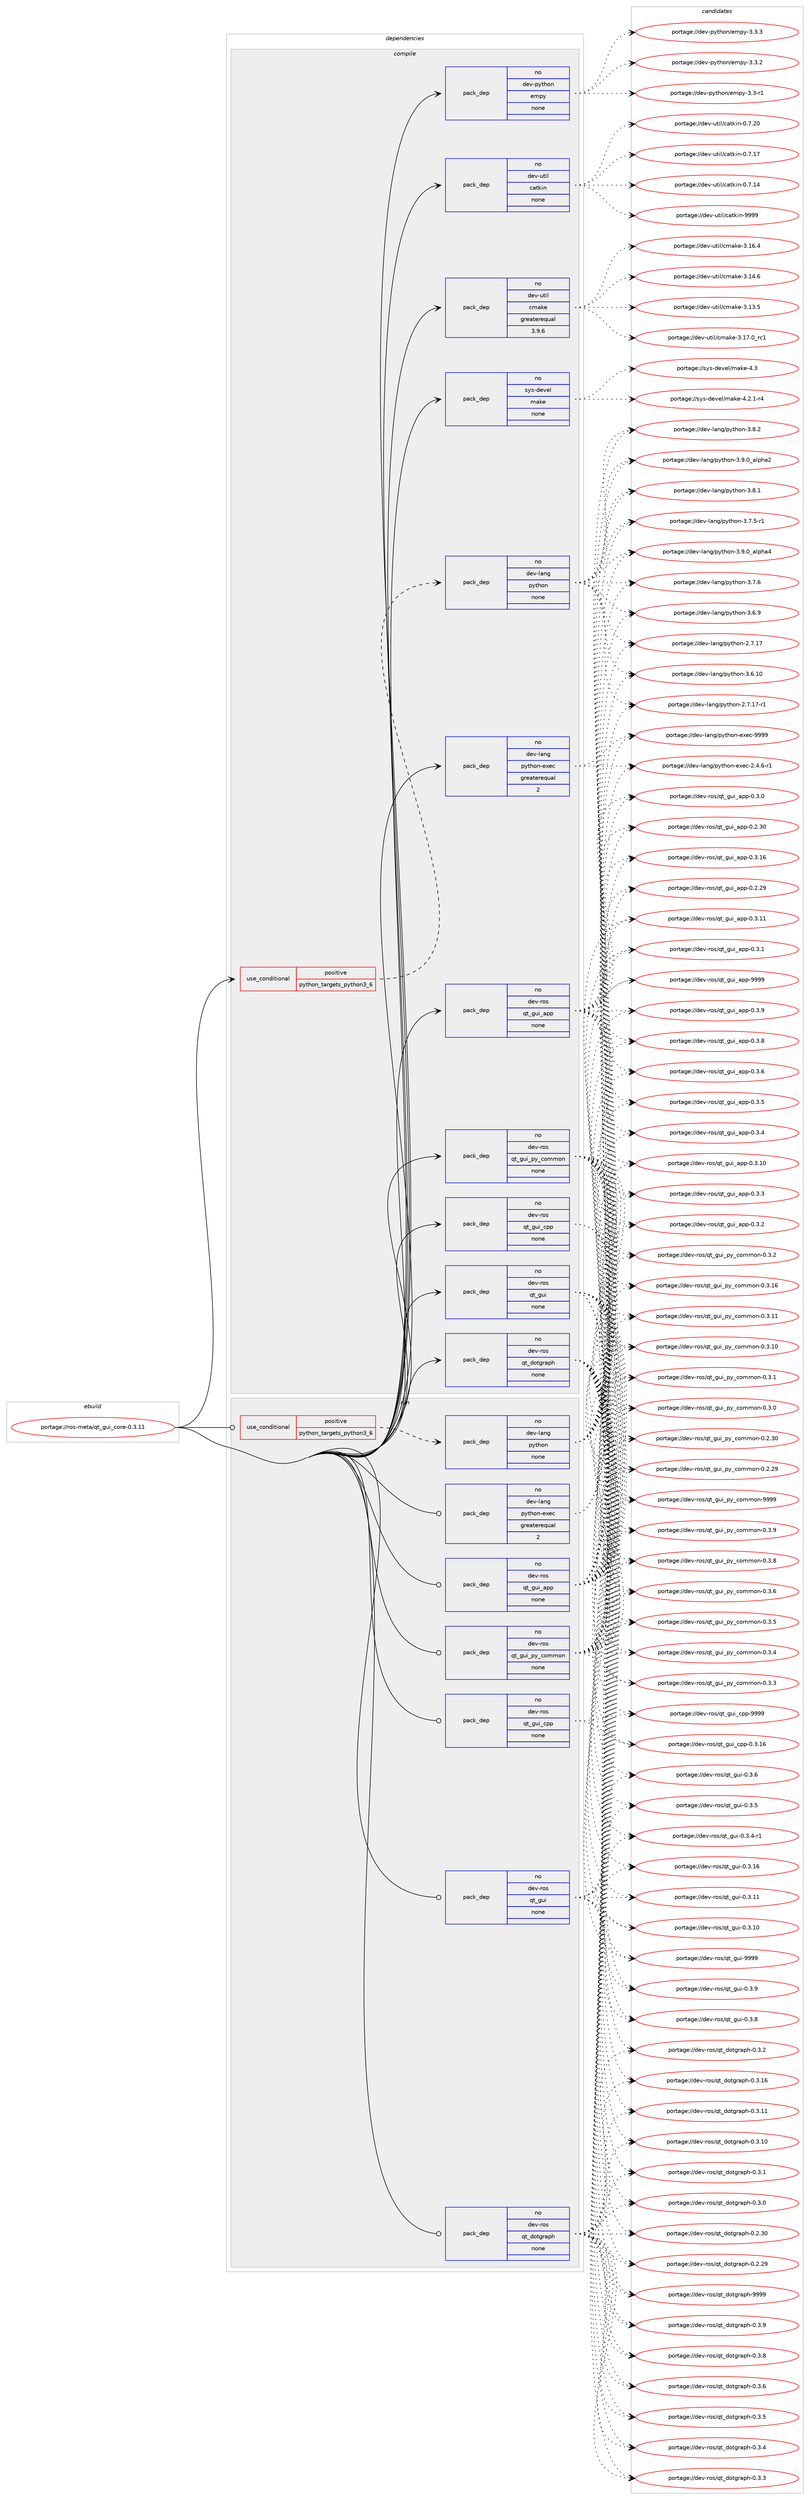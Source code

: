 digraph prolog {

# *************
# Graph options
# *************

newrank=true;
concentrate=true;
compound=true;
graph [rankdir=LR,fontname=Helvetica,fontsize=10,ranksep=1.5];#, ranksep=2.5, nodesep=0.2];
edge  [arrowhead=vee];
node  [fontname=Helvetica,fontsize=10];

# **********
# The ebuild
# **********

subgraph cluster_leftcol {
color=gray;
rank=same;
label=<<i>ebuild</i>>;
id [label="portage://ros-meta/qt_gui_core-0.3.11", color=red, width=4, href="../ros-meta/qt_gui_core-0.3.11.svg"];
}

# ****************
# The dependencies
# ****************

subgraph cluster_midcol {
color=gray;
label=<<i>dependencies</i>>;
subgraph cluster_compile {
fillcolor="#eeeeee";
style=filled;
label=<<i>compile</i>>;
subgraph cond12114 {
dependency60957 [label=<<TABLE BORDER="0" CELLBORDER="1" CELLSPACING="0" CELLPADDING="4"><TR><TD ROWSPAN="3" CELLPADDING="10">use_conditional</TD></TR><TR><TD>positive</TD></TR><TR><TD>python_targets_python3_6</TD></TR></TABLE>>, shape=none, color=red];
subgraph pack47570 {
dependency60958 [label=<<TABLE BORDER="0" CELLBORDER="1" CELLSPACING="0" CELLPADDING="4" WIDTH="220"><TR><TD ROWSPAN="6" CELLPADDING="30">pack_dep</TD></TR><TR><TD WIDTH="110">no</TD></TR><TR><TD>dev-lang</TD></TR><TR><TD>python</TD></TR><TR><TD>none</TD></TR><TR><TD></TD></TR></TABLE>>, shape=none, color=blue];
}
dependency60957:e -> dependency60958:w [weight=20,style="dashed",arrowhead="vee"];
}
id:e -> dependency60957:w [weight=20,style="solid",arrowhead="vee"];
subgraph pack47571 {
dependency60959 [label=<<TABLE BORDER="0" CELLBORDER="1" CELLSPACING="0" CELLPADDING="4" WIDTH="220"><TR><TD ROWSPAN="6" CELLPADDING="30">pack_dep</TD></TR><TR><TD WIDTH="110">no</TD></TR><TR><TD>dev-lang</TD></TR><TR><TD>python-exec</TD></TR><TR><TD>greaterequal</TD></TR><TR><TD>2</TD></TR></TABLE>>, shape=none, color=blue];
}
id:e -> dependency60959:w [weight=20,style="solid",arrowhead="vee"];
subgraph pack47572 {
dependency60960 [label=<<TABLE BORDER="0" CELLBORDER="1" CELLSPACING="0" CELLPADDING="4" WIDTH="220"><TR><TD ROWSPAN="6" CELLPADDING="30">pack_dep</TD></TR><TR><TD WIDTH="110">no</TD></TR><TR><TD>dev-python</TD></TR><TR><TD>empy</TD></TR><TR><TD>none</TD></TR><TR><TD></TD></TR></TABLE>>, shape=none, color=blue];
}
id:e -> dependency60960:w [weight=20,style="solid",arrowhead="vee"];
subgraph pack47573 {
dependency60961 [label=<<TABLE BORDER="0" CELLBORDER="1" CELLSPACING="0" CELLPADDING="4" WIDTH="220"><TR><TD ROWSPAN="6" CELLPADDING="30">pack_dep</TD></TR><TR><TD WIDTH="110">no</TD></TR><TR><TD>dev-ros</TD></TR><TR><TD>qt_dotgraph</TD></TR><TR><TD>none</TD></TR><TR><TD></TD></TR></TABLE>>, shape=none, color=blue];
}
id:e -> dependency60961:w [weight=20,style="solid",arrowhead="vee"];
subgraph pack47574 {
dependency60962 [label=<<TABLE BORDER="0" CELLBORDER="1" CELLSPACING="0" CELLPADDING="4" WIDTH="220"><TR><TD ROWSPAN="6" CELLPADDING="30">pack_dep</TD></TR><TR><TD WIDTH="110">no</TD></TR><TR><TD>dev-ros</TD></TR><TR><TD>qt_gui</TD></TR><TR><TD>none</TD></TR><TR><TD></TD></TR></TABLE>>, shape=none, color=blue];
}
id:e -> dependency60962:w [weight=20,style="solid",arrowhead="vee"];
subgraph pack47575 {
dependency60963 [label=<<TABLE BORDER="0" CELLBORDER="1" CELLSPACING="0" CELLPADDING="4" WIDTH="220"><TR><TD ROWSPAN="6" CELLPADDING="30">pack_dep</TD></TR><TR><TD WIDTH="110">no</TD></TR><TR><TD>dev-ros</TD></TR><TR><TD>qt_gui_app</TD></TR><TR><TD>none</TD></TR><TR><TD></TD></TR></TABLE>>, shape=none, color=blue];
}
id:e -> dependency60963:w [weight=20,style="solid",arrowhead="vee"];
subgraph pack47576 {
dependency60964 [label=<<TABLE BORDER="0" CELLBORDER="1" CELLSPACING="0" CELLPADDING="4" WIDTH="220"><TR><TD ROWSPAN="6" CELLPADDING="30">pack_dep</TD></TR><TR><TD WIDTH="110">no</TD></TR><TR><TD>dev-ros</TD></TR><TR><TD>qt_gui_cpp</TD></TR><TR><TD>none</TD></TR><TR><TD></TD></TR></TABLE>>, shape=none, color=blue];
}
id:e -> dependency60964:w [weight=20,style="solid",arrowhead="vee"];
subgraph pack47577 {
dependency60965 [label=<<TABLE BORDER="0" CELLBORDER="1" CELLSPACING="0" CELLPADDING="4" WIDTH="220"><TR><TD ROWSPAN="6" CELLPADDING="30">pack_dep</TD></TR><TR><TD WIDTH="110">no</TD></TR><TR><TD>dev-ros</TD></TR><TR><TD>qt_gui_py_common</TD></TR><TR><TD>none</TD></TR><TR><TD></TD></TR></TABLE>>, shape=none, color=blue];
}
id:e -> dependency60965:w [weight=20,style="solid",arrowhead="vee"];
subgraph pack47578 {
dependency60966 [label=<<TABLE BORDER="0" CELLBORDER="1" CELLSPACING="0" CELLPADDING="4" WIDTH="220"><TR><TD ROWSPAN="6" CELLPADDING="30">pack_dep</TD></TR><TR><TD WIDTH="110">no</TD></TR><TR><TD>dev-util</TD></TR><TR><TD>catkin</TD></TR><TR><TD>none</TD></TR><TR><TD></TD></TR></TABLE>>, shape=none, color=blue];
}
id:e -> dependency60966:w [weight=20,style="solid",arrowhead="vee"];
subgraph pack47579 {
dependency60967 [label=<<TABLE BORDER="0" CELLBORDER="1" CELLSPACING="0" CELLPADDING="4" WIDTH="220"><TR><TD ROWSPAN="6" CELLPADDING="30">pack_dep</TD></TR><TR><TD WIDTH="110">no</TD></TR><TR><TD>dev-util</TD></TR><TR><TD>cmake</TD></TR><TR><TD>greaterequal</TD></TR><TR><TD>3.9.6</TD></TR></TABLE>>, shape=none, color=blue];
}
id:e -> dependency60967:w [weight=20,style="solid",arrowhead="vee"];
subgraph pack47580 {
dependency60968 [label=<<TABLE BORDER="0" CELLBORDER="1" CELLSPACING="0" CELLPADDING="4" WIDTH="220"><TR><TD ROWSPAN="6" CELLPADDING="30">pack_dep</TD></TR><TR><TD WIDTH="110">no</TD></TR><TR><TD>sys-devel</TD></TR><TR><TD>make</TD></TR><TR><TD>none</TD></TR><TR><TD></TD></TR></TABLE>>, shape=none, color=blue];
}
id:e -> dependency60968:w [weight=20,style="solid",arrowhead="vee"];
}
subgraph cluster_compileandrun {
fillcolor="#eeeeee";
style=filled;
label=<<i>compile and run</i>>;
}
subgraph cluster_run {
fillcolor="#eeeeee";
style=filled;
label=<<i>run</i>>;
subgraph cond12115 {
dependency60969 [label=<<TABLE BORDER="0" CELLBORDER="1" CELLSPACING="0" CELLPADDING="4"><TR><TD ROWSPAN="3" CELLPADDING="10">use_conditional</TD></TR><TR><TD>positive</TD></TR><TR><TD>python_targets_python3_6</TD></TR></TABLE>>, shape=none, color=red];
subgraph pack47581 {
dependency60970 [label=<<TABLE BORDER="0" CELLBORDER="1" CELLSPACING="0" CELLPADDING="4" WIDTH="220"><TR><TD ROWSPAN="6" CELLPADDING="30">pack_dep</TD></TR><TR><TD WIDTH="110">no</TD></TR><TR><TD>dev-lang</TD></TR><TR><TD>python</TD></TR><TR><TD>none</TD></TR><TR><TD></TD></TR></TABLE>>, shape=none, color=blue];
}
dependency60969:e -> dependency60970:w [weight=20,style="dashed",arrowhead="vee"];
}
id:e -> dependency60969:w [weight=20,style="solid",arrowhead="odot"];
subgraph pack47582 {
dependency60971 [label=<<TABLE BORDER="0" CELLBORDER="1" CELLSPACING="0" CELLPADDING="4" WIDTH="220"><TR><TD ROWSPAN="6" CELLPADDING="30">pack_dep</TD></TR><TR><TD WIDTH="110">no</TD></TR><TR><TD>dev-lang</TD></TR><TR><TD>python-exec</TD></TR><TR><TD>greaterequal</TD></TR><TR><TD>2</TD></TR></TABLE>>, shape=none, color=blue];
}
id:e -> dependency60971:w [weight=20,style="solid",arrowhead="odot"];
subgraph pack47583 {
dependency60972 [label=<<TABLE BORDER="0" CELLBORDER="1" CELLSPACING="0" CELLPADDING="4" WIDTH="220"><TR><TD ROWSPAN="6" CELLPADDING="30">pack_dep</TD></TR><TR><TD WIDTH="110">no</TD></TR><TR><TD>dev-ros</TD></TR><TR><TD>qt_dotgraph</TD></TR><TR><TD>none</TD></TR><TR><TD></TD></TR></TABLE>>, shape=none, color=blue];
}
id:e -> dependency60972:w [weight=20,style="solid",arrowhead="odot"];
subgraph pack47584 {
dependency60973 [label=<<TABLE BORDER="0" CELLBORDER="1" CELLSPACING="0" CELLPADDING="4" WIDTH="220"><TR><TD ROWSPAN="6" CELLPADDING="30">pack_dep</TD></TR><TR><TD WIDTH="110">no</TD></TR><TR><TD>dev-ros</TD></TR><TR><TD>qt_gui</TD></TR><TR><TD>none</TD></TR><TR><TD></TD></TR></TABLE>>, shape=none, color=blue];
}
id:e -> dependency60973:w [weight=20,style="solid",arrowhead="odot"];
subgraph pack47585 {
dependency60974 [label=<<TABLE BORDER="0" CELLBORDER="1" CELLSPACING="0" CELLPADDING="4" WIDTH="220"><TR><TD ROWSPAN="6" CELLPADDING="30">pack_dep</TD></TR><TR><TD WIDTH="110">no</TD></TR><TR><TD>dev-ros</TD></TR><TR><TD>qt_gui_app</TD></TR><TR><TD>none</TD></TR><TR><TD></TD></TR></TABLE>>, shape=none, color=blue];
}
id:e -> dependency60974:w [weight=20,style="solid",arrowhead="odot"];
subgraph pack47586 {
dependency60975 [label=<<TABLE BORDER="0" CELLBORDER="1" CELLSPACING="0" CELLPADDING="4" WIDTH="220"><TR><TD ROWSPAN="6" CELLPADDING="30">pack_dep</TD></TR><TR><TD WIDTH="110">no</TD></TR><TR><TD>dev-ros</TD></TR><TR><TD>qt_gui_cpp</TD></TR><TR><TD>none</TD></TR><TR><TD></TD></TR></TABLE>>, shape=none, color=blue];
}
id:e -> dependency60975:w [weight=20,style="solid",arrowhead="odot"];
subgraph pack47587 {
dependency60976 [label=<<TABLE BORDER="0" CELLBORDER="1" CELLSPACING="0" CELLPADDING="4" WIDTH="220"><TR><TD ROWSPAN="6" CELLPADDING="30">pack_dep</TD></TR><TR><TD WIDTH="110">no</TD></TR><TR><TD>dev-ros</TD></TR><TR><TD>qt_gui_py_common</TD></TR><TR><TD>none</TD></TR><TR><TD></TD></TR></TABLE>>, shape=none, color=blue];
}
id:e -> dependency60976:w [weight=20,style="solid",arrowhead="odot"];
}
}

# **************
# The candidates
# **************

subgraph cluster_choices {
rank=same;
color=gray;
label=<<i>candidates</i>>;

subgraph choice47570 {
color=black;
nodesep=1;
choice10010111845108971101034711212111610411111045514657464895971081121049752 [label="portage://dev-lang/python-3.9.0_alpha4", color=red, width=4,href="../dev-lang/python-3.9.0_alpha4.svg"];
choice10010111845108971101034711212111610411111045514657464895971081121049750 [label="portage://dev-lang/python-3.9.0_alpha2", color=red, width=4,href="../dev-lang/python-3.9.0_alpha2.svg"];
choice100101118451089711010347112121116104111110455146564650 [label="portage://dev-lang/python-3.8.2", color=red, width=4,href="../dev-lang/python-3.8.2.svg"];
choice100101118451089711010347112121116104111110455146564649 [label="portage://dev-lang/python-3.8.1", color=red, width=4,href="../dev-lang/python-3.8.1.svg"];
choice100101118451089711010347112121116104111110455146554654 [label="portage://dev-lang/python-3.7.6", color=red, width=4,href="../dev-lang/python-3.7.6.svg"];
choice1001011184510897110103471121211161041111104551465546534511449 [label="portage://dev-lang/python-3.7.5-r1", color=red, width=4,href="../dev-lang/python-3.7.5-r1.svg"];
choice100101118451089711010347112121116104111110455146544657 [label="portage://dev-lang/python-3.6.9", color=red, width=4,href="../dev-lang/python-3.6.9.svg"];
choice10010111845108971101034711212111610411111045514654464948 [label="portage://dev-lang/python-3.6.10", color=red, width=4,href="../dev-lang/python-3.6.10.svg"];
choice100101118451089711010347112121116104111110455046554649554511449 [label="portage://dev-lang/python-2.7.17-r1", color=red, width=4,href="../dev-lang/python-2.7.17-r1.svg"];
choice10010111845108971101034711212111610411111045504655464955 [label="portage://dev-lang/python-2.7.17", color=red, width=4,href="../dev-lang/python-2.7.17.svg"];
dependency60958:e -> choice10010111845108971101034711212111610411111045514657464895971081121049752:w [style=dotted,weight="100"];
dependency60958:e -> choice10010111845108971101034711212111610411111045514657464895971081121049750:w [style=dotted,weight="100"];
dependency60958:e -> choice100101118451089711010347112121116104111110455146564650:w [style=dotted,weight="100"];
dependency60958:e -> choice100101118451089711010347112121116104111110455146564649:w [style=dotted,weight="100"];
dependency60958:e -> choice100101118451089711010347112121116104111110455146554654:w [style=dotted,weight="100"];
dependency60958:e -> choice1001011184510897110103471121211161041111104551465546534511449:w [style=dotted,weight="100"];
dependency60958:e -> choice100101118451089711010347112121116104111110455146544657:w [style=dotted,weight="100"];
dependency60958:e -> choice10010111845108971101034711212111610411111045514654464948:w [style=dotted,weight="100"];
dependency60958:e -> choice100101118451089711010347112121116104111110455046554649554511449:w [style=dotted,weight="100"];
dependency60958:e -> choice10010111845108971101034711212111610411111045504655464955:w [style=dotted,weight="100"];
}
subgraph choice47571 {
color=black;
nodesep=1;
choice10010111845108971101034711212111610411111045101120101994557575757 [label="portage://dev-lang/python-exec-9999", color=red, width=4,href="../dev-lang/python-exec-9999.svg"];
choice10010111845108971101034711212111610411111045101120101994550465246544511449 [label="portage://dev-lang/python-exec-2.4.6-r1", color=red, width=4,href="../dev-lang/python-exec-2.4.6-r1.svg"];
dependency60959:e -> choice10010111845108971101034711212111610411111045101120101994557575757:w [style=dotted,weight="100"];
dependency60959:e -> choice10010111845108971101034711212111610411111045101120101994550465246544511449:w [style=dotted,weight="100"];
}
subgraph choice47572 {
color=black;
nodesep=1;
choice1001011184511212111610411111047101109112121455146514651 [label="portage://dev-python/empy-3.3.3", color=red, width=4,href="../dev-python/empy-3.3.3.svg"];
choice1001011184511212111610411111047101109112121455146514650 [label="portage://dev-python/empy-3.3.2", color=red, width=4,href="../dev-python/empy-3.3.2.svg"];
choice1001011184511212111610411111047101109112121455146514511449 [label="portage://dev-python/empy-3.3-r1", color=red, width=4,href="../dev-python/empy-3.3-r1.svg"];
dependency60960:e -> choice1001011184511212111610411111047101109112121455146514651:w [style=dotted,weight="100"];
dependency60960:e -> choice1001011184511212111610411111047101109112121455146514650:w [style=dotted,weight="100"];
dependency60960:e -> choice1001011184511212111610411111047101109112121455146514511449:w [style=dotted,weight="100"];
}
subgraph choice47573 {
color=black;
nodesep=1;
choice100101118451141111154711311695100111116103114971121044557575757 [label="portage://dev-ros/qt_dotgraph-9999", color=red, width=4,href="../dev-ros/qt_dotgraph-9999.svg"];
choice10010111845114111115471131169510011111610311497112104454846514657 [label="portage://dev-ros/qt_dotgraph-0.3.9", color=red, width=4,href="../dev-ros/qt_dotgraph-0.3.9.svg"];
choice10010111845114111115471131169510011111610311497112104454846514656 [label="portage://dev-ros/qt_dotgraph-0.3.8", color=red, width=4,href="../dev-ros/qt_dotgraph-0.3.8.svg"];
choice10010111845114111115471131169510011111610311497112104454846514654 [label="portage://dev-ros/qt_dotgraph-0.3.6", color=red, width=4,href="../dev-ros/qt_dotgraph-0.3.6.svg"];
choice10010111845114111115471131169510011111610311497112104454846514653 [label="portage://dev-ros/qt_dotgraph-0.3.5", color=red, width=4,href="../dev-ros/qt_dotgraph-0.3.5.svg"];
choice10010111845114111115471131169510011111610311497112104454846514652 [label="portage://dev-ros/qt_dotgraph-0.3.4", color=red, width=4,href="../dev-ros/qt_dotgraph-0.3.4.svg"];
choice10010111845114111115471131169510011111610311497112104454846514651 [label="portage://dev-ros/qt_dotgraph-0.3.3", color=red, width=4,href="../dev-ros/qt_dotgraph-0.3.3.svg"];
choice10010111845114111115471131169510011111610311497112104454846514650 [label="portage://dev-ros/qt_dotgraph-0.3.2", color=red, width=4,href="../dev-ros/qt_dotgraph-0.3.2.svg"];
choice1001011184511411111547113116951001111161031149711210445484651464954 [label="portage://dev-ros/qt_dotgraph-0.3.16", color=red, width=4,href="../dev-ros/qt_dotgraph-0.3.16.svg"];
choice1001011184511411111547113116951001111161031149711210445484651464949 [label="portage://dev-ros/qt_dotgraph-0.3.11", color=red, width=4,href="../dev-ros/qt_dotgraph-0.3.11.svg"];
choice1001011184511411111547113116951001111161031149711210445484651464948 [label="portage://dev-ros/qt_dotgraph-0.3.10", color=red, width=4,href="../dev-ros/qt_dotgraph-0.3.10.svg"];
choice10010111845114111115471131169510011111610311497112104454846514649 [label="portage://dev-ros/qt_dotgraph-0.3.1", color=red, width=4,href="../dev-ros/qt_dotgraph-0.3.1.svg"];
choice10010111845114111115471131169510011111610311497112104454846514648 [label="portage://dev-ros/qt_dotgraph-0.3.0", color=red, width=4,href="../dev-ros/qt_dotgraph-0.3.0.svg"];
choice1001011184511411111547113116951001111161031149711210445484650465148 [label="portage://dev-ros/qt_dotgraph-0.2.30", color=red, width=4,href="../dev-ros/qt_dotgraph-0.2.30.svg"];
choice1001011184511411111547113116951001111161031149711210445484650465057 [label="portage://dev-ros/qt_dotgraph-0.2.29", color=red, width=4,href="../dev-ros/qt_dotgraph-0.2.29.svg"];
dependency60961:e -> choice100101118451141111154711311695100111116103114971121044557575757:w [style=dotted,weight="100"];
dependency60961:e -> choice10010111845114111115471131169510011111610311497112104454846514657:w [style=dotted,weight="100"];
dependency60961:e -> choice10010111845114111115471131169510011111610311497112104454846514656:w [style=dotted,weight="100"];
dependency60961:e -> choice10010111845114111115471131169510011111610311497112104454846514654:w [style=dotted,weight="100"];
dependency60961:e -> choice10010111845114111115471131169510011111610311497112104454846514653:w [style=dotted,weight="100"];
dependency60961:e -> choice10010111845114111115471131169510011111610311497112104454846514652:w [style=dotted,weight="100"];
dependency60961:e -> choice10010111845114111115471131169510011111610311497112104454846514651:w [style=dotted,weight="100"];
dependency60961:e -> choice10010111845114111115471131169510011111610311497112104454846514650:w [style=dotted,weight="100"];
dependency60961:e -> choice1001011184511411111547113116951001111161031149711210445484651464954:w [style=dotted,weight="100"];
dependency60961:e -> choice1001011184511411111547113116951001111161031149711210445484651464949:w [style=dotted,weight="100"];
dependency60961:e -> choice1001011184511411111547113116951001111161031149711210445484651464948:w [style=dotted,weight="100"];
dependency60961:e -> choice10010111845114111115471131169510011111610311497112104454846514649:w [style=dotted,weight="100"];
dependency60961:e -> choice10010111845114111115471131169510011111610311497112104454846514648:w [style=dotted,weight="100"];
dependency60961:e -> choice1001011184511411111547113116951001111161031149711210445484650465148:w [style=dotted,weight="100"];
dependency60961:e -> choice1001011184511411111547113116951001111161031149711210445484650465057:w [style=dotted,weight="100"];
}
subgraph choice47574 {
color=black;
nodesep=1;
choice1001011184511411111547113116951031171054557575757 [label="portage://dev-ros/qt_gui-9999", color=red, width=4,href="../dev-ros/qt_gui-9999.svg"];
choice100101118451141111154711311695103117105454846514657 [label="portage://dev-ros/qt_gui-0.3.9", color=red, width=4,href="../dev-ros/qt_gui-0.3.9.svg"];
choice100101118451141111154711311695103117105454846514656 [label="portage://dev-ros/qt_gui-0.3.8", color=red, width=4,href="../dev-ros/qt_gui-0.3.8.svg"];
choice100101118451141111154711311695103117105454846514654 [label="portage://dev-ros/qt_gui-0.3.6", color=red, width=4,href="../dev-ros/qt_gui-0.3.6.svg"];
choice100101118451141111154711311695103117105454846514653 [label="portage://dev-ros/qt_gui-0.3.5", color=red, width=4,href="../dev-ros/qt_gui-0.3.5.svg"];
choice1001011184511411111547113116951031171054548465146524511449 [label="portage://dev-ros/qt_gui-0.3.4-r1", color=red, width=4,href="../dev-ros/qt_gui-0.3.4-r1.svg"];
choice10010111845114111115471131169510311710545484651464954 [label="portage://dev-ros/qt_gui-0.3.16", color=red, width=4,href="../dev-ros/qt_gui-0.3.16.svg"];
choice10010111845114111115471131169510311710545484651464949 [label="portage://dev-ros/qt_gui-0.3.11", color=red, width=4,href="../dev-ros/qt_gui-0.3.11.svg"];
choice10010111845114111115471131169510311710545484651464948 [label="portage://dev-ros/qt_gui-0.3.10", color=red, width=4,href="../dev-ros/qt_gui-0.3.10.svg"];
dependency60962:e -> choice1001011184511411111547113116951031171054557575757:w [style=dotted,weight="100"];
dependency60962:e -> choice100101118451141111154711311695103117105454846514657:w [style=dotted,weight="100"];
dependency60962:e -> choice100101118451141111154711311695103117105454846514656:w [style=dotted,weight="100"];
dependency60962:e -> choice100101118451141111154711311695103117105454846514654:w [style=dotted,weight="100"];
dependency60962:e -> choice100101118451141111154711311695103117105454846514653:w [style=dotted,weight="100"];
dependency60962:e -> choice1001011184511411111547113116951031171054548465146524511449:w [style=dotted,weight="100"];
dependency60962:e -> choice10010111845114111115471131169510311710545484651464954:w [style=dotted,weight="100"];
dependency60962:e -> choice10010111845114111115471131169510311710545484651464949:w [style=dotted,weight="100"];
dependency60962:e -> choice10010111845114111115471131169510311710545484651464948:w [style=dotted,weight="100"];
}
subgraph choice47575 {
color=black;
nodesep=1;
choice10010111845114111115471131169510311710595971121124557575757 [label="portage://dev-ros/qt_gui_app-9999", color=red, width=4,href="../dev-ros/qt_gui_app-9999.svg"];
choice1001011184511411111547113116951031171059597112112454846514657 [label="portage://dev-ros/qt_gui_app-0.3.9", color=red, width=4,href="../dev-ros/qt_gui_app-0.3.9.svg"];
choice1001011184511411111547113116951031171059597112112454846514656 [label="portage://dev-ros/qt_gui_app-0.3.8", color=red, width=4,href="../dev-ros/qt_gui_app-0.3.8.svg"];
choice1001011184511411111547113116951031171059597112112454846514654 [label="portage://dev-ros/qt_gui_app-0.3.6", color=red, width=4,href="../dev-ros/qt_gui_app-0.3.6.svg"];
choice1001011184511411111547113116951031171059597112112454846514653 [label="portage://dev-ros/qt_gui_app-0.3.5", color=red, width=4,href="../dev-ros/qt_gui_app-0.3.5.svg"];
choice1001011184511411111547113116951031171059597112112454846514652 [label="portage://dev-ros/qt_gui_app-0.3.4", color=red, width=4,href="../dev-ros/qt_gui_app-0.3.4.svg"];
choice1001011184511411111547113116951031171059597112112454846514651 [label="portage://dev-ros/qt_gui_app-0.3.3", color=red, width=4,href="../dev-ros/qt_gui_app-0.3.3.svg"];
choice1001011184511411111547113116951031171059597112112454846514650 [label="portage://dev-ros/qt_gui_app-0.3.2", color=red, width=4,href="../dev-ros/qt_gui_app-0.3.2.svg"];
choice100101118451141111154711311695103117105959711211245484651464954 [label="portage://dev-ros/qt_gui_app-0.3.16", color=red, width=4,href="../dev-ros/qt_gui_app-0.3.16.svg"];
choice100101118451141111154711311695103117105959711211245484651464949 [label="portage://dev-ros/qt_gui_app-0.3.11", color=red, width=4,href="../dev-ros/qt_gui_app-0.3.11.svg"];
choice100101118451141111154711311695103117105959711211245484651464948 [label="portage://dev-ros/qt_gui_app-0.3.10", color=red, width=4,href="../dev-ros/qt_gui_app-0.3.10.svg"];
choice1001011184511411111547113116951031171059597112112454846514649 [label="portage://dev-ros/qt_gui_app-0.3.1", color=red, width=4,href="../dev-ros/qt_gui_app-0.3.1.svg"];
choice1001011184511411111547113116951031171059597112112454846514648 [label="portage://dev-ros/qt_gui_app-0.3.0", color=red, width=4,href="../dev-ros/qt_gui_app-0.3.0.svg"];
choice100101118451141111154711311695103117105959711211245484650465148 [label="portage://dev-ros/qt_gui_app-0.2.30", color=red, width=4,href="../dev-ros/qt_gui_app-0.2.30.svg"];
choice100101118451141111154711311695103117105959711211245484650465057 [label="portage://dev-ros/qt_gui_app-0.2.29", color=red, width=4,href="../dev-ros/qt_gui_app-0.2.29.svg"];
dependency60963:e -> choice10010111845114111115471131169510311710595971121124557575757:w [style=dotted,weight="100"];
dependency60963:e -> choice1001011184511411111547113116951031171059597112112454846514657:w [style=dotted,weight="100"];
dependency60963:e -> choice1001011184511411111547113116951031171059597112112454846514656:w [style=dotted,weight="100"];
dependency60963:e -> choice1001011184511411111547113116951031171059597112112454846514654:w [style=dotted,weight="100"];
dependency60963:e -> choice1001011184511411111547113116951031171059597112112454846514653:w [style=dotted,weight="100"];
dependency60963:e -> choice1001011184511411111547113116951031171059597112112454846514652:w [style=dotted,weight="100"];
dependency60963:e -> choice1001011184511411111547113116951031171059597112112454846514651:w [style=dotted,weight="100"];
dependency60963:e -> choice1001011184511411111547113116951031171059597112112454846514650:w [style=dotted,weight="100"];
dependency60963:e -> choice100101118451141111154711311695103117105959711211245484651464954:w [style=dotted,weight="100"];
dependency60963:e -> choice100101118451141111154711311695103117105959711211245484651464949:w [style=dotted,weight="100"];
dependency60963:e -> choice100101118451141111154711311695103117105959711211245484651464948:w [style=dotted,weight="100"];
dependency60963:e -> choice1001011184511411111547113116951031171059597112112454846514649:w [style=dotted,weight="100"];
dependency60963:e -> choice1001011184511411111547113116951031171059597112112454846514648:w [style=dotted,weight="100"];
dependency60963:e -> choice100101118451141111154711311695103117105959711211245484650465148:w [style=dotted,weight="100"];
dependency60963:e -> choice100101118451141111154711311695103117105959711211245484650465057:w [style=dotted,weight="100"];
}
subgraph choice47576 {
color=black;
nodesep=1;
choice10010111845114111115471131169510311710595991121124557575757 [label="portage://dev-ros/qt_gui_cpp-9999", color=red, width=4,href="../dev-ros/qt_gui_cpp-9999.svg"];
choice100101118451141111154711311695103117105959911211245484651464954 [label="portage://dev-ros/qt_gui_cpp-0.3.16", color=red, width=4,href="../dev-ros/qt_gui_cpp-0.3.16.svg"];
dependency60964:e -> choice10010111845114111115471131169510311710595991121124557575757:w [style=dotted,weight="100"];
dependency60964:e -> choice100101118451141111154711311695103117105959911211245484651464954:w [style=dotted,weight="100"];
}
subgraph choice47577 {
color=black;
nodesep=1;
choice1001011184511411111547113116951031171059511212195991111091091111104557575757 [label="portage://dev-ros/qt_gui_py_common-9999", color=red, width=4,href="../dev-ros/qt_gui_py_common-9999.svg"];
choice100101118451141111154711311695103117105951121219599111109109111110454846514657 [label="portage://dev-ros/qt_gui_py_common-0.3.9", color=red, width=4,href="../dev-ros/qt_gui_py_common-0.3.9.svg"];
choice100101118451141111154711311695103117105951121219599111109109111110454846514656 [label="portage://dev-ros/qt_gui_py_common-0.3.8", color=red, width=4,href="../dev-ros/qt_gui_py_common-0.3.8.svg"];
choice100101118451141111154711311695103117105951121219599111109109111110454846514654 [label="portage://dev-ros/qt_gui_py_common-0.3.6", color=red, width=4,href="../dev-ros/qt_gui_py_common-0.3.6.svg"];
choice100101118451141111154711311695103117105951121219599111109109111110454846514653 [label="portage://dev-ros/qt_gui_py_common-0.3.5", color=red, width=4,href="../dev-ros/qt_gui_py_common-0.3.5.svg"];
choice100101118451141111154711311695103117105951121219599111109109111110454846514652 [label="portage://dev-ros/qt_gui_py_common-0.3.4", color=red, width=4,href="../dev-ros/qt_gui_py_common-0.3.4.svg"];
choice100101118451141111154711311695103117105951121219599111109109111110454846514651 [label="portage://dev-ros/qt_gui_py_common-0.3.3", color=red, width=4,href="../dev-ros/qt_gui_py_common-0.3.3.svg"];
choice100101118451141111154711311695103117105951121219599111109109111110454846514650 [label="portage://dev-ros/qt_gui_py_common-0.3.2", color=red, width=4,href="../dev-ros/qt_gui_py_common-0.3.2.svg"];
choice10010111845114111115471131169510311710595112121959911110910911111045484651464954 [label="portage://dev-ros/qt_gui_py_common-0.3.16", color=red, width=4,href="../dev-ros/qt_gui_py_common-0.3.16.svg"];
choice10010111845114111115471131169510311710595112121959911110910911111045484651464949 [label="portage://dev-ros/qt_gui_py_common-0.3.11", color=red, width=4,href="../dev-ros/qt_gui_py_common-0.3.11.svg"];
choice10010111845114111115471131169510311710595112121959911110910911111045484651464948 [label="portage://dev-ros/qt_gui_py_common-0.3.10", color=red, width=4,href="../dev-ros/qt_gui_py_common-0.3.10.svg"];
choice100101118451141111154711311695103117105951121219599111109109111110454846514649 [label="portage://dev-ros/qt_gui_py_common-0.3.1", color=red, width=4,href="../dev-ros/qt_gui_py_common-0.3.1.svg"];
choice100101118451141111154711311695103117105951121219599111109109111110454846514648 [label="portage://dev-ros/qt_gui_py_common-0.3.0", color=red, width=4,href="../dev-ros/qt_gui_py_common-0.3.0.svg"];
choice10010111845114111115471131169510311710595112121959911110910911111045484650465148 [label="portage://dev-ros/qt_gui_py_common-0.2.30", color=red, width=4,href="../dev-ros/qt_gui_py_common-0.2.30.svg"];
choice10010111845114111115471131169510311710595112121959911110910911111045484650465057 [label="portage://dev-ros/qt_gui_py_common-0.2.29", color=red, width=4,href="../dev-ros/qt_gui_py_common-0.2.29.svg"];
dependency60965:e -> choice1001011184511411111547113116951031171059511212195991111091091111104557575757:w [style=dotted,weight="100"];
dependency60965:e -> choice100101118451141111154711311695103117105951121219599111109109111110454846514657:w [style=dotted,weight="100"];
dependency60965:e -> choice100101118451141111154711311695103117105951121219599111109109111110454846514656:w [style=dotted,weight="100"];
dependency60965:e -> choice100101118451141111154711311695103117105951121219599111109109111110454846514654:w [style=dotted,weight="100"];
dependency60965:e -> choice100101118451141111154711311695103117105951121219599111109109111110454846514653:w [style=dotted,weight="100"];
dependency60965:e -> choice100101118451141111154711311695103117105951121219599111109109111110454846514652:w [style=dotted,weight="100"];
dependency60965:e -> choice100101118451141111154711311695103117105951121219599111109109111110454846514651:w [style=dotted,weight="100"];
dependency60965:e -> choice100101118451141111154711311695103117105951121219599111109109111110454846514650:w [style=dotted,weight="100"];
dependency60965:e -> choice10010111845114111115471131169510311710595112121959911110910911111045484651464954:w [style=dotted,weight="100"];
dependency60965:e -> choice10010111845114111115471131169510311710595112121959911110910911111045484651464949:w [style=dotted,weight="100"];
dependency60965:e -> choice10010111845114111115471131169510311710595112121959911110910911111045484651464948:w [style=dotted,weight="100"];
dependency60965:e -> choice100101118451141111154711311695103117105951121219599111109109111110454846514649:w [style=dotted,weight="100"];
dependency60965:e -> choice100101118451141111154711311695103117105951121219599111109109111110454846514648:w [style=dotted,weight="100"];
dependency60965:e -> choice10010111845114111115471131169510311710595112121959911110910911111045484650465148:w [style=dotted,weight="100"];
dependency60965:e -> choice10010111845114111115471131169510311710595112121959911110910911111045484650465057:w [style=dotted,weight="100"];
}
subgraph choice47578 {
color=black;
nodesep=1;
choice100101118451171161051084799971161071051104557575757 [label="portage://dev-util/catkin-9999", color=red, width=4,href="../dev-util/catkin-9999.svg"];
choice1001011184511711610510847999711610710511045484655465048 [label="portage://dev-util/catkin-0.7.20", color=red, width=4,href="../dev-util/catkin-0.7.20.svg"];
choice1001011184511711610510847999711610710511045484655464955 [label="portage://dev-util/catkin-0.7.17", color=red, width=4,href="../dev-util/catkin-0.7.17.svg"];
choice1001011184511711610510847999711610710511045484655464952 [label="portage://dev-util/catkin-0.7.14", color=red, width=4,href="../dev-util/catkin-0.7.14.svg"];
dependency60966:e -> choice100101118451171161051084799971161071051104557575757:w [style=dotted,weight="100"];
dependency60966:e -> choice1001011184511711610510847999711610710511045484655465048:w [style=dotted,weight="100"];
dependency60966:e -> choice1001011184511711610510847999711610710511045484655464955:w [style=dotted,weight="100"];
dependency60966:e -> choice1001011184511711610510847999711610710511045484655464952:w [style=dotted,weight="100"];
}
subgraph choice47579 {
color=black;
nodesep=1;
choice1001011184511711610510847991099710710145514649554648951149949 [label="portage://dev-util/cmake-3.17.0_rc1", color=red, width=4,href="../dev-util/cmake-3.17.0_rc1.svg"];
choice1001011184511711610510847991099710710145514649544652 [label="portage://dev-util/cmake-3.16.4", color=red, width=4,href="../dev-util/cmake-3.16.4.svg"];
choice1001011184511711610510847991099710710145514649524654 [label="portage://dev-util/cmake-3.14.6", color=red, width=4,href="../dev-util/cmake-3.14.6.svg"];
choice1001011184511711610510847991099710710145514649514653 [label="portage://dev-util/cmake-3.13.5", color=red, width=4,href="../dev-util/cmake-3.13.5.svg"];
dependency60967:e -> choice1001011184511711610510847991099710710145514649554648951149949:w [style=dotted,weight="100"];
dependency60967:e -> choice1001011184511711610510847991099710710145514649544652:w [style=dotted,weight="100"];
dependency60967:e -> choice1001011184511711610510847991099710710145514649524654:w [style=dotted,weight="100"];
dependency60967:e -> choice1001011184511711610510847991099710710145514649514653:w [style=dotted,weight="100"];
}
subgraph choice47580 {
color=black;
nodesep=1;
choice11512111545100101118101108471099710710145524651 [label="portage://sys-devel/make-4.3", color=red, width=4,href="../sys-devel/make-4.3.svg"];
choice1151211154510010111810110847109971071014552465046494511452 [label="portage://sys-devel/make-4.2.1-r4", color=red, width=4,href="../sys-devel/make-4.2.1-r4.svg"];
dependency60968:e -> choice11512111545100101118101108471099710710145524651:w [style=dotted,weight="100"];
dependency60968:e -> choice1151211154510010111810110847109971071014552465046494511452:w [style=dotted,weight="100"];
}
subgraph choice47581 {
color=black;
nodesep=1;
choice10010111845108971101034711212111610411111045514657464895971081121049752 [label="portage://dev-lang/python-3.9.0_alpha4", color=red, width=4,href="../dev-lang/python-3.9.0_alpha4.svg"];
choice10010111845108971101034711212111610411111045514657464895971081121049750 [label="portage://dev-lang/python-3.9.0_alpha2", color=red, width=4,href="../dev-lang/python-3.9.0_alpha2.svg"];
choice100101118451089711010347112121116104111110455146564650 [label="portage://dev-lang/python-3.8.2", color=red, width=4,href="../dev-lang/python-3.8.2.svg"];
choice100101118451089711010347112121116104111110455146564649 [label="portage://dev-lang/python-3.8.1", color=red, width=4,href="../dev-lang/python-3.8.1.svg"];
choice100101118451089711010347112121116104111110455146554654 [label="portage://dev-lang/python-3.7.6", color=red, width=4,href="../dev-lang/python-3.7.6.svg"];
choice1001011184510897110103471121211161041111104551465546534511449 [label="portage://dev-lang/python-3.7.5-r1", color=red, width=4,href="../dev-lang/python-3.7.5-r1.svg"];
choice100101118451089711010347112121116104111110455146544657 [label="portage://dev-lang/python-3.6.9", color=red, width=4,href="../dev-lang/python-3.6.9.svg"];
choice10010111845108971101034711212111610411111045514654464948 [label="portage://dev-lang/python-3.6.10", color=red, width=4,href="../dev-lang/python-3.6.10.svg"];
choice100101118451089711010347112121116104111110455046554649554511449 [label="portage://dev-lang/python-2.7.17-r1", color=red, width=4,href="../dev-lang/python-2.7.17-r1.svg"];
choice10010111845108971101034711212111610411111045504655464955 [label="portage://dev-lang/python-2.7.17", color=red, width=4,href="../dev-lang/python-2.7.17.svg"];
dependency60970:e -> choice10010111845108971101034711212111610411111045514657464895971081121049752:w [style=dotted,weight="100"];
dependency60970:e -> choice10010111845108971101034711212111610411111045514657464895971081121049750:w [style=dotted,weight="100"];
dependency60970:e -> choice100101118451089711010347112121116104111110455146564650:w [style=dotted,weight="100"];
dependency60970:e -> choice100101118451089711010347112121116104111110455146564649:w [style=dotted,weight="100"];
dependency60970:e -> choice100101118451089711010347112121116104111110455146554654:w [style=dotted,weight="100"];
dependency60970:e -> choice1001011184510897110103471121211161041111104551465546534511449:w [style=dotted,weight="100"];
dependency60970:e -> choice100101118451089711010347112121116104111110455146544657:w [style=dotted,weight="100"];
dependency60970:e -> choice10010111845108971101034711212111610411111045514654464948:w [style=dotted,weight="100"];
dependency60970:e -> choice100101118451089711010347112121116104111110455046554649554511449:w [style=dotted,weight="100"];
dependency60970:e -> choice10010111845108971101034711212111610411111045504655464955:w [style=dotted,weight="100"];
}
subgraph choice47582 {
color=black;
nodesep=1;
choice10010111845108971101034711212111610411111045101120101994557575757 [label="portage://dev-lang/python-exec-9999", color=red, width=4,href="../dev-lang/python-exec-9999.svg"];
choice10010111845108971101034711212111610411111045101120101994550465246544511449 [label="portage://dev-lang/python-exec-2.4.6-r1", color=red, width=4,href="../dev-lang/python-exec-2.4.6-r1.svg"];
dependency60971:e -> choice10010111845108971101034711212111610411111045101120101994557575757:w [style=dotted,weight="100"];
dependency60971:e -> choice10010111845108971101034711212111610411111045101120101994550465246544511449:w [style=dotted,weight="100"];
}
subgraph choice47583 {
color=black;
nodesep=1;
choice100101118451141111154711311695100111116103114971121044557575757 [label="portage://dev-ros/qt_dotgraph-9999", color=red, width=4,href="../dev-ros/qt_dotgraph-9999.svg"];
choice10010111845114111115471131169510011111610311497112104454846514657 [label="portage://dev-ros/qt_dotgraph-0.3.9", color=red, width=4,href="../dev-ros/qt_dotgraph-0.3.9.svg"];
choice10010111845114111115471131169510011111610311497112104454846514656 [label="portage://dev-ros/qt_dotgraph-0.3.8", color=red, width=4,href="../dev-ros/qt_dotgraph-0.3.8.svg"];
choice10010111845114111115471131169510011111610311497112104454846514654 [label="portage://dev-ros/qt_dotgraph-0.3.6", color=red, width=4,href="../dev-ros/qt_dotgraph-0.3.6.svg"];
choice10010111845114111115471131169510011111610311497112104454846514653 [label="portage://dev-ros/qt_dotgraph-0.3.5", color=red, width=4,href="../dev-ros/qt_dotgraph-0.3.5.svg"];
choice10010111845114111115471131169510011111610311497112104454846514652 [label="portage://dev-ros/qt_dotgraph-0.3.4", color=red, width=4,href="../dev-ros/qt_dotgraph-0.3.4.svg"];
choice10010111845114111115471131169510011111610311497112104454846514651 [label="portage://dev-ros/qt_dotgraph-0.3.3", color=red, width=4,href="../dev-ros/qt_dotgraph-0.3.3.svg"];
choice10010111845114111115471131169510011111610311497112104454846514650 [label="portage://dev-ros/qt_dotgraph-0.3.2", color=red, width=4,href="../dev-ros/qt_dotgraph-0.3.2.svg"];
choice1001011184511411111547113116951001111161031149711210445484651464954 [label="portage://dev-ros/qt_dotgraph-0.3.16", color=red, width=4,href="../dev-ros/qt_dotgraph-0.3.16.svg"];
choice1001011184511411111547113116951001111161031149711210445484651464949 [label="portage://dev-ros/qt_dotgraph-0.3.11", color=red, width=4,href="../dev-ros/qt_dotgraph-0.3.11.svg"];
choice1001011184511411111547113116951001111161031149711210445484651464948 [label="portage://dev-ros/qt_dotgraph-0.3.10", color=red, width=4,href="../dev-ros/qt_dotgraph-0.3.10.svg"];
choice10010111845114111115471131169510011111610311497112104454846514649 [label="portage://dev-ros/qt_dotgraph-0.3.1", color=red, width=4,href="../dev-ros/qt_dotgraph-0.3.1.svg"];
choice10010111845114111115471131169510011111610311497112104454846514648 [label="portage://dev-ros/qt_dotgraph-0.3.0", color=red, width=4,href="../dev-ros/qt_dotgraph-0.3.0.svg"];
choice1001011184511411111547113116951001111161031149711210445484650465148 [label="portage://dev-ros/qt_dotgraph-0.2.30", color=red, width=4,href="../dev-ros/qt_dotgraph-0.2.30.svg"];
choice1001011184511411111547113116951001111161031149711210445484650465057 [label="portage://dev-ros/qt_dotgraph-0.2.29", color=red, width=4,href="../dev-ros/qt_dotgraph-0.2.29.svg"];
dependency60972:e -> choice100101118451141111154711311695100111116103114971121044557575757:w [style=dotted,weight="100"];
dependency60972:e -> choice10010111845114111115471131169510011111610311497112104454846514657:w [style=dotted,weight="100"];
dependency60972:e -> choice10010111845114111115471131169510011111610311497112104454846514656:w [style=dotted,weight="100"];
dependency60972:e -> choice10010111845114111115471131169510011111610311497112104454846514654:w [style=dotted,weight="100"];
dependency60972:e -> choice10010111845114111115471131169510011111610311497112104454846514653:w [style=dotted,weight="100"];
dependency60972:e -> choice10010111845114111115471131169510011111610311497112104454846514652:w [style=dotted,weight="100"];
dependency60972:e -> choice10010111845114111115471131169510011111610311497112104454846514651:w [style=dotted,weight="100"];
dependency60972:e -> choice10010111845114111115471131169510011111610311497112104454846514650:w [style=dotted,weight="100"];
dependency60972:e -> choice1001011184511411111547113116951001111161031149711210445484651464954:w [style=dotted,weight="100"];
dependency60972:e -> choice1001011184511411111547113116951001111161031149711210445484651464949:w [style=dotted,weight="100"];
dependency60972:e -> choice1001011184511411111547113116951001111161031149711210445484651464948:w [style=dotted,weight="100"];
dependency60972:e -> choice10010111845114111115471131169510011111610311497112104454846514649:w [style=dotted,weight="100"];
dependency60972:e -> choice10010111845114111115471131169510011111610311497112104454846514648:w [style=dotted,weight="100"];
dependency60972:e -> choice1001011184511411111547113116951001111161031149711210445484650465148:w [style=dotted,weight="100"];
dependency60972:e -> choice1001011184511411111547113116951001111161031149711210445484650465057:w [style=dotted,weight="100"];
}
subgraph choice47584 {
color=black;
nodesep=1;
choice1001011184511411111547113116951031171054557575757 [label="portage://dev-ros/qt_gui-9999", color=red, width=4,href="../dev-ros/qt_gui-9999.svg"];
choice100101118451141111154711311695103117105454846514657 [label="portage://dev-ros/qt_gui-0.3.9", color=red, width=4,href="../dev-ros/qt_gui-0.3.9.svg"];
choice100101118451141111154711311695103117105454846514656 [label="portage://dev-ros/qt_gui-0.3.8", color=red, width=4,href="../dev-ros/qt_gui-0.3.8.svg"];
choice100101118451141111154711311695103117105454846514654 [label="portage://dev-ros/qt_gui-0.3.6", color=red, width=4,href="../dev-ros/qt_gui-0.3.6.svg"];
choice100101118451141111154711311695103117105454846514653 [label="portage://dev-ros/qt_gui-0.3.5", color=red, width=4,href="../dev-ros/qt_gui-0.3.5.svg"];
choice1001011184511411111547113116951031171054548465146524511449 [label="portage://dev-ros/qt_gui-0.3.4-r1", color=red, width=4,href="../dev-ros/qt_gui-0.3.4-r1.svg"];
choice10010111845114111115471131169510311710545484651464954 [label="portage://dev-ros/qt_gui-0.3.16", color=red, width=4,href="../dev-ros/qt_gui-0.3.16.svg"];
choice10010111845114111115471131169510311710545484651464949 [label="portage://dev-ros/qt_gui-0.3.11", color=red, width=4,href="../dev-ros/qt_gui-0.3.11.svg"];
choice10010111845114111115471131169510311710545484651464948 [label="portage://dev-ros/qt_gui-0.3.10", color=red, width=4,href="../dev-ros/qt_gui-0.3.10.svg"];
dependency60973:e -> choice1001011184511411111547113116951031171054557575757:w [style=dotted,weight="100"];
dependency60973:e -> choice100101118451141111154711311695103117105454846514657:w [style=dotted,weight="100"];
dependency60973:e -> choice100101118451141111154711311695103117105454846514656:w [style=dotted,weight="100"];
dependency60973:e -> choice100101118451141111154711311695103117105454846514654:w [style=dotted,weight="100"];
dependency60973:e -> choice100101118451141111154711311695103117105454846514653:w [style=dotted,weight="100"];
dependency60973:e -> choice1001011184511411111547113116951031171054548465146524511449:w [style=dotted,weight="100"];
dependency60973:e -> choice10010111845114111115471131169510311710545484651464954:w [style=dotted,weight="100"];
dependency60973:e -> choice10010111845114111115471131169510311710545484651464949:w [style=dotted,weight="100"];
dependency60973:e -> choice10010111845114111115471131169510311710545484651464948:w [style=dotted,weight="100"];
}
subgraph choice47585 {
color=black;
nodesep=1;
choice10010111845114111115471131169510311710595971121124557575757 [label="portage://dev-ros/qt_gui_app-9999", color=red, width=4,href="../dev-ros/qt_gui_app-9999.svg"];
choice1001011184511411111547113116951031171059597112112454846514657 [label="portage://dev-ros/qt_gui_app-0.3.9", color=red, width=4,href="../dev-ros/qt_gui_app-0.3.9.svg"];
choice1001011184511411111547113116951031171059597112112454846514656 [label="portage://dev-ros/qt_gui_app-0.3.8", color=red, width=4,href="../dev-ros/qt_gui_app-0.3.8.svg"];
choice1001011184511411111547113116951031171059597112112454846514654 [label="portage://dev-ros/qt_gui_app-0.3.6", color=red, width=4,href="../dev-ros/qt_gui_app-0.3.6.svg"];
choice1001011184511411111547113116951031171059597112112454846514653 [label="portage://dev-ros/qt_gui_app-0.3.5", color=red, width=4,href="../dev-ros/qt_gui_app-0.3.5.svg"];
choice1001011184511411111547113116951031171059597112112454846514652 [label="portage://dev-ros/qt_gui_app-0.3.4", color=red, width=4,href="../dev-ros/qt_gui_app-0.3.4.svg"];
choice1001011184511411111547113116951031171059597112112454846514651 [label="portage://dev-ros/qt_gui_app-0.3.3", color=red, width=4,href="../dev-ros/qt_gui_app-0.3.3.svg"];
choice1001011184511411111547113116951031171059597112112454846514650 [label="portage://dev-ros/qt_gui_app-0.3.2", color=red, width=4,href="../dev-ros/qt_gui_app-0.3.2.svg"];
choice100101118451141111154711311695103117105959711211245484651464954 [label="portage://dev-ros/qt_gui_app-0.3.16", color=red, width=4,href="../dev-ros/qt_gui_app-0.3.16.svg"];
choice100101118451141111154711311695103117105959711211245484651464949 [label="portage://dev-ros/qt_gui_app-0.3.11", color=red, width=4,href="../dev-ros/qt_gui_app-0.3.11.svg"];
choice100101118451141111154711311695103117105959711211245484651464948 [label="portage://dev-ros/qt_gui_app-0.3.10", color=red, width=4,href="../dev-ros/qt_gui_app-0.3.10.svg"];
choice1001011184511411111547113116951031171059597112112454846514649 [label="portage://dev-ros/qt_gui_app-0.3.1", color=red, width=4,href="../dev-ros/qt_gui_app-0.3.1.svg"];
choice1001011184511411111547113116951031171059597112112454846514648 [label="portage://dev-ros/qt_gui_app-0.3.0", color=red, width=4,href="../dev-ros/qt_gui_app-0.3.0.svg"];
choice100101118451141111154711311695103117105959711211245484650465148 [label="portage://dev-ros/qt_gui_app-0.2.30", color=red, width=4,href="../dev-ros/qt_gui_app-0.2.30.svg"];
choice100101118451141111154711311695103117105959711211245484650465057 [label="portage://dev-ros/qt_gui_app-0.2.29", color=red, width=4,href="../dev-ros/qt_gui_app-0.2.29.svg"];
dependency60974:e -> choice10010111845114111115471131169510311710595971121124557575757:w [style=dotted,weight="100"];
dependency60974:e -> choice1001011184511411111547113116951031171059597112112454846514657:w [style=dotted,weight="100"];
dependency60974:e -> choice1001011184511411111547113116951031171059597112112454846514656:w [style=dotted,weight="100"];
dependency60974:e -> choice1001011184511411111547113116951031171059597112112454846514654:w [style=dotted,weight="100"];
dependency60974:e -> choice1001011184511411111547113116951031171059597112112454846514653:w [style=dotted,weight="100"];
dependency60974:e -> choice1001011184511411111547113116951031171059597112112454846514652:w [style=dotted,weight="100"];
dependency60974:e -> choice1001011184511411111547113116951031171059597112112454846514651:w [style=dotted,weight="100"];
dependency60974:e -> choice1001011184511411111547113116951031171059597112112454846514650:w [style=dotted,weight="100"];
dependency60974:e -> choice100101118451141111154711311695103117105959711211245484651464954:w [style=dotted,weight="100"];
dependency60974:e -> choice100101118451141111154711311695103117105959711211245484651464949:w [style=dotted,weight="100"];
dependency60974:e -> choice100101118451141111154711311695103117105959711211245484651464948:w [style=dotted,weight="100"];
dependency60974:e -> choice1001011184511411111547113116951031171059597112112454846514649:w [style=dotted,weight="100"];
dependency60974:e -> choice1001011184511411111547113116951031171059597112112454846514648:w [style=dotted,weight="100"];
dependency60974:e -> choice100101118451141111154711311695103117105959711211245484650465148:w [style=dotted,weight="100"];
dependency60974:e -> choice100101118451141111154711311695103117105959711211245484650465057:w [style=dotted,weight="100"];
}
subgraph choice47586 {
color=black;
nodesep=1;
choice10010111845114111115471131169510311710595991121124557575757 [label="portage://dev-ros/qt_gui_cpp-9999", color=red, width=4,href="../dev-ros/qt_gui_cpp-9999.svg"];
choice100101118451141111154711311695103117105959911211245484651464954 [label="portage://dev-ros/qt_gui_cpp-0.3.16", color=red, width=4,href="../dev-ros/qt_gui_cpp-0.3.16.svg"];
dependency60975:e -> choice10010111845114111115471131169510311710595991121124557575757:w [style=dotted,weight="100"];
dependency60975:e -> choice100101118451141111154711311695103117105959911211245484651464954:w [style=dotted,weight="100"];
}
subgraph choice47587 {
color=black;
nodesep=1;
choice1001011184511411111547113116951031171059511212195991111091091111104557575757 [label="portage://dev-ros/qt_gui_py_common-9999", color=red, width=4,href="../dev-ros/qt_gui_py_common-9999.svg"];
choice100101118451141111154711311695103117105951121219599111109109111110454846514657 [label="portage://dev-ros/qt_gui_py_common-0.3.9", color=red, width=4,href="../dev-ros/qt_gui_py_common-0.3.9.svg"];
choice100101118451141111154711311695103117105951121219599111109109111110454846514656 [label="portage://dev-ros/qt_gui_py_common-0.3.8", color=red, width=4,href="../dev-ros/qt_gui_py_common-0.3.8.svg"];
choice100101118451141111154711311695103117105951121219599111109109111110454846514654 [label="portage://dev-ros/qt_gui_py_common-0.3.6", color=red, width=4,href="../dev-ros/qt_gui_py_common-0.3.6.svg"];
choice100101118451141111154711311695103117105951121219599111109109111110454846514653 [label="portage://dev-ros/qt_gui_py_common-0.3.5", color=red, width=4,href="../dev-ros/qt_gui_py_common-0.3.5.svg"];
choice100101118451141111154711311695103117105951121219599111109109111110454846514652 [label="portage://dev-ros/qt_gui_py_common-0.3.4", color=red, width=4,href="../dev-ros/qt_gui_py_common-0.3.4.svg"];
choice100101118451141111154711311695103117105951121219599111109109111110454846514651 [label="portage://dev-ros/qt_gui_py_common-0.3.3", color=red, width=4,href="../dev-ros/qt_gui_py_common-0.3.3.svg"];
choice100101118451141111154711311695103117105951121219599111109109111110454846514650 [label="portage://dev-ros/qt_gui_py_common-0.3.2", color=red, width=4,href="../dev-ros/qt_gui_py_common-0.3.2.svg"];
choice10010111845114111115471131169510311710595112121959911110910911111045484651464954 [label="portage://dev-ros/qt_gui_py_common-0.3.16", color=red, width=4,href="../dev-ros/qt_gui_py_common-0.3.16.svg"];
choice10010111845114111115471131169510311710595112121959911110910911111045484651464949 [label="portage://dev-ros/qt_gui_py_common-0.3.11", color=red, width=4,href="../dev-ros/qt_gui_py_common-0.3.11.svg"];
choice10010111845114111115471131169510311710595112121959911110910911111045484651464948 [label="portage://dev-ros/qt_gui_py_common-0.3.10", color=red, width=4,href="../dev-ros/qt_gui_py_common-0.3.10.svg"];
choice100101118451141111154711311695103117105951121219599111109109111110454846514649 [label="portage://dev-ros/qt_gui_py_common-0.3.1", color=red, width=4,href="../dev-ros/qt_gui_py_common-0.3.1.svg"];
choice100101118451141111154711311695103117105951121219599111109109111110454846514648 [label="portage://dev-ros/qt_gui_py_common-0.3.0", color=red, width=4,href="../dev-ros/qt_gui_py_common-0.3.0.svg"];
choice10010111845114111115471131169510311710595112121959911110910911111045484650465148 [label="portage://dev-ros/qt_gui_py_common-0.2.30", color=red, width=4,href="../dev-ros/qt_gui_py_common-0.2.30.svg"];
choice10010111845114111115471131169510311710595112121959911110910911111045484650465057 [label="portage://dev-ros/qt_gui_py_common-0.2.29", color=red, width=4,href="../dev-ros/qt_gui_py_common-0.2.29.svg"];
dependency60976:e -> choice1001011184511411111547113116951031171059511212195991111091091111104557575757:w [style=dotted,weight="100"];
dependency60976:e -> choice100101118451141111154711311695103117105951121219599111109109111110454846514657:w [style=dotted,weight="100"];
dependency60976:e -> choice100101118451141111154711311695103117105951121219599111109109111110454846514656:w [style=dotted,weight="100"];
dependency60976:e -> choice100101118451141111154711311695103117105951121219599111109109111110454846514654:w [style=dotted,weight="100"];
dependency60976:e -> choice100101118451141111154711311695103117105951121219599111109109111110454846514653:w [style=dotted,weight="100"];
dependency60976:e -> choice100101118451141111154711311695103117105951121219599111109109111110454846514652:w [style=dotted,weight="100"];
dependency60976:e -> choice100101118451141111154711311695103117105951121219599111109109111110454846514651:w [style=dotted,weight="100"];
dependency60976:e -> choice100101118451141111154711311695103117105951121219599111109109111110454846514650:w [style=dotted,weight="100"];
dependency60976:e -> choice10010111845114111115471131169510311710595112121959911110910911111045484651464954:w [style=dotted,weight="100"];
dependency60976:e -> choice10010111845114111115471131169510311710595112121959911110910911111045484651464949:w [style=dotted,weight="100"];
dependency60976:e -> choice10010111845114111115471131169510311710595112121959911110910911111045484651464948:w [style=dotted,weight="100"];
dependency60976:e -> choice100101118451141111154711311695103117105951121219599111109109111110454846514649:w [style=dotted,weight="100"];
dependency60976:e -> choice100101118451141111154711311695103117105951121219599111109109111110454846514648:w [style=dotted,weight="100"];
dependency60976:e -> choice10010111845114111115471131169510311710595112121959911110910911111045484650465148:w [style=dotted,weight="100"];
dependency60976:e -> choice10010111845114111115471131169510311710595112121959911110910911111045484650465057:w [style=dotted,weight="100"];
}
}

}
